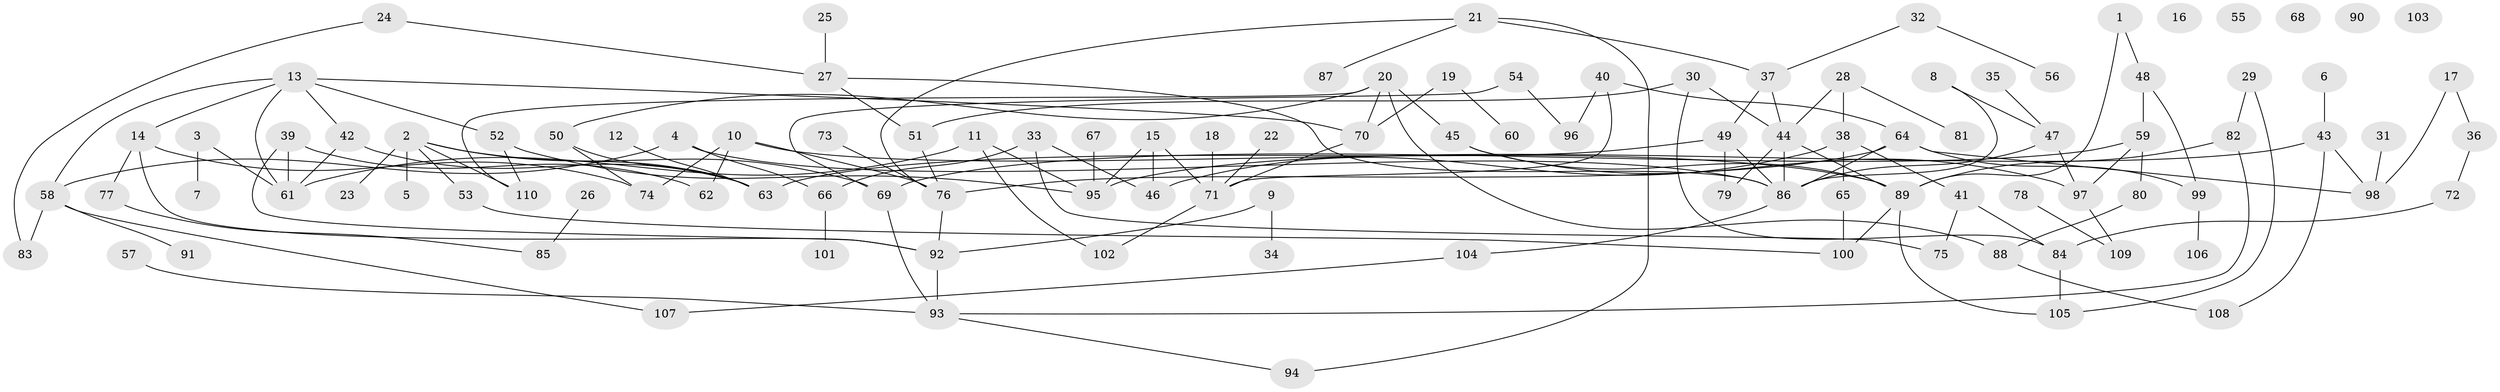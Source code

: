 // coarse degree distribution, {1: 0.1724137931034483, 7: 0.20689655172413793, 3: 0.2413793103448276, 4: 0.06896551724137931, 5: 0.13793103448275862, 2: 0.034482758620689655, 6: 0.10344827586206896, 8: 0.034482758620689655}
// Generated by graph-tools (version 1.1) at 2025/35/03/04/25 23:35:48]
// undirected, 110 vertices, 148 edges
graph export_dot {
  node [color=gray90,style=filled];
  1;
  2;
  3;
  4;
  5;
  6;
  7;
  8;
  9;
  10;
  11;
  12;
  13;
  14;
  15;
  16;
  17;
  18;
  19;
  20;
  21;
  22;
  23;
  24;
  25;
  26;
  27;
  28;
  29;
  30;
  31;
  32;
  33;
  34;
  35;
  36;
  37;
  38;
  39;
  40;
  41;
  42;
  43;
  44;
  45;
  46;
  47;
  48;
  49;
  50;
  51;
  52;
  53;
  54;
  55;
  56;
  57;
  58;
  59;
  60;
  61;
  62;
  63;
  64;
  65;
  66;
  67;
  68;
  69;
  70;
  71;
  72;
  73;
  74;
  75;
  76;
  77;
  78;
  79;
  80;
  81;
  82;
  83;
  84;
  85;
  86;
  87;
  88;
  89;
  90;
  91;
  92;
  93;
  94;
  95;
  96;
  97;
  98;
  99;
  100;
  101;
  102;
  103;
  104;
  105;
  106;
  107;
  108;
  109;
  110;
  1 -- 48;
  1 -- 89;
  2 -- 5;
  2 -- 23;
  2 -- 53;
  2 -- 63;
  2 -- 69;
  2 -- 110;
  3 -- 7;
  3 -- 61;
  4 -- 58;
  4 -- 66;
  4 -- 86;
  6 -- 43;
  8 -- 47;
  8 -- 86;
  9 -- 34;
  9 -- 92;
  10 -- 62;
  10 -- 74;
  10 -- 76;
  10 -- 89;
  11 -- 61;
  11 -- 95;
  11 -- 102;
  12 -- 63;
  13 -- 14;
  13 -- 42;
  13 -- 52;
  13 -- 58;
  13 -- 61;
  13 -- 70;
  14 -- 74;
  14 -- 77;
  14 -- 92;
  15 -- 46;
  15 -- 71;
  15 -- 95;
  17 -- 36;
  17 -- 98;
  18 -- 71;
  19 -- 60;
  19 -- 70;
  20 -- 45;
  20 -- 50;
  20 -- 70;
  20 -- 88;
  20 -- 110;
  21 -- 37;
  21 -- 76;
  21 -- 87;
  21 -- 94;
  22 -- 71;
  24 -- 27;
  24 -- 83;
  25 -- 27;
  26 -- 85;
  27 -- 51;
  27 -- 86;
  28 -- 38;
  28 -- 44;
  28 -- 81;
  29 -- 82;
  29 -- 105;
  30 -- 44;
  30 -- 51;
  30 -- 84;
  31 -- 98;
  32 -- 37;
  32 -- 56;
  33 -- 46;
  33 -- 66;
  33 -- 75;
  35 -- 47;
  36 -- 72;
  37 -- 44;
  37 -- 49;
  38 -- 41;
  38 -- 46;
  38 -- 65;
  39 -- 61;
  39 -- 62;
  39 -- 92;
  40 -- 64;
  40 -- 71;
  40 -- 96;
  41 -- 75;
  41 -- 84;
  42 -- 61;
  42 -- 63;
  43 -- 95;
  43 -- 98;
  43 -- 108;
  44 -- 79;
  44 -- 86;
  44 -- 89;
  45 -- 89;
  45 -- 97;
  47 -- 86;
  47 -- 97;
  48 -- 59;
  48 -- 99;
  49 -- 63;
  49 -- 79;
  49 -- 86;
  50 -- 63;
  50 -- 74;
  51 -- 76;
  52 -- 95;
  52 -- 110;
  53 -- 100;
  54 -- 69;
  54 -- 96;
  57 -- 93;
  58 -- 83;
  58 -- 91;
  58 -- 107;
  59 -- 69;
  59 -- 80;
  59 -- 97;
  64 -- 76;
  64 -- 86;
  64 -- 98;
  64 -- 99;
  65 -- 100;
  66 -- 101;
  67 -- 95;
  69 -- 93;
  70 -- 71;
  71 -- 102;
  72 -- 84;
  73 -- 76;
  76 -- 92;
  77 -- 85;
  78 -- 109;
  80 -- 88;
  82 -- 89;
  82 -- 93;
  84 -- 105;
  86 -- 104;
  88 -- 108;
  89 -- 100;
  89 -- 105;
  92 -- 93;
  93 -- 94;
  97 -- 109;
  99 -- 106;
  104 -- 107;
}
